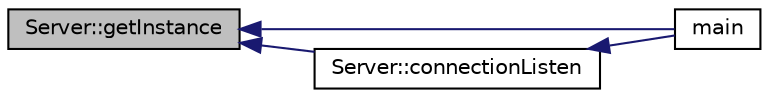 digraph "Server::getInstance"
{
  edge [fontname="Helvetica",fontsize="10",labelfontname="Helvetica",labelfontsize="10"];
  node [fontname="Helvetica",fontsize="10",shape=record];
  rankdir="LR";
  Node1 [label="Server::getInstance",height=0.2,width=0.4,color="black", fillcolor="grey75", style="filled", fontcolor="black"];
  Node1 -> Node2 [dir="back",color="midnightblue",fontsize="10",style="solid",fontname="Helvetica"];
  Node2 [label="main",height=0.2,width=0.4,color="black", fillcolor="white", style="filled",URL="$server_2src_2main_8cpp.html#a0ddf1224851353fc92bfbff6f499fa97"];
  Node1 -> Node3 [dir="back",color="midnightblue",fontsize="10",style="solid",fontname="Helvetica"];
  Node3 [label="Server::connectionListen",height=0.2,width=0.4,color="black", fillcolor="white", style="filled",URL="$classServer.html#a258c0a0a42d0be99bc4a36b4e6212ed2",tooltip="Listens to connections, fork()&#39;s a child running a shell, reading and writing sessions for each conne..."];
  Node3 -> Node2 [dir="back",color="midnightblue",fontsize="10",style="solid",fontname="Helvetica"];
}
